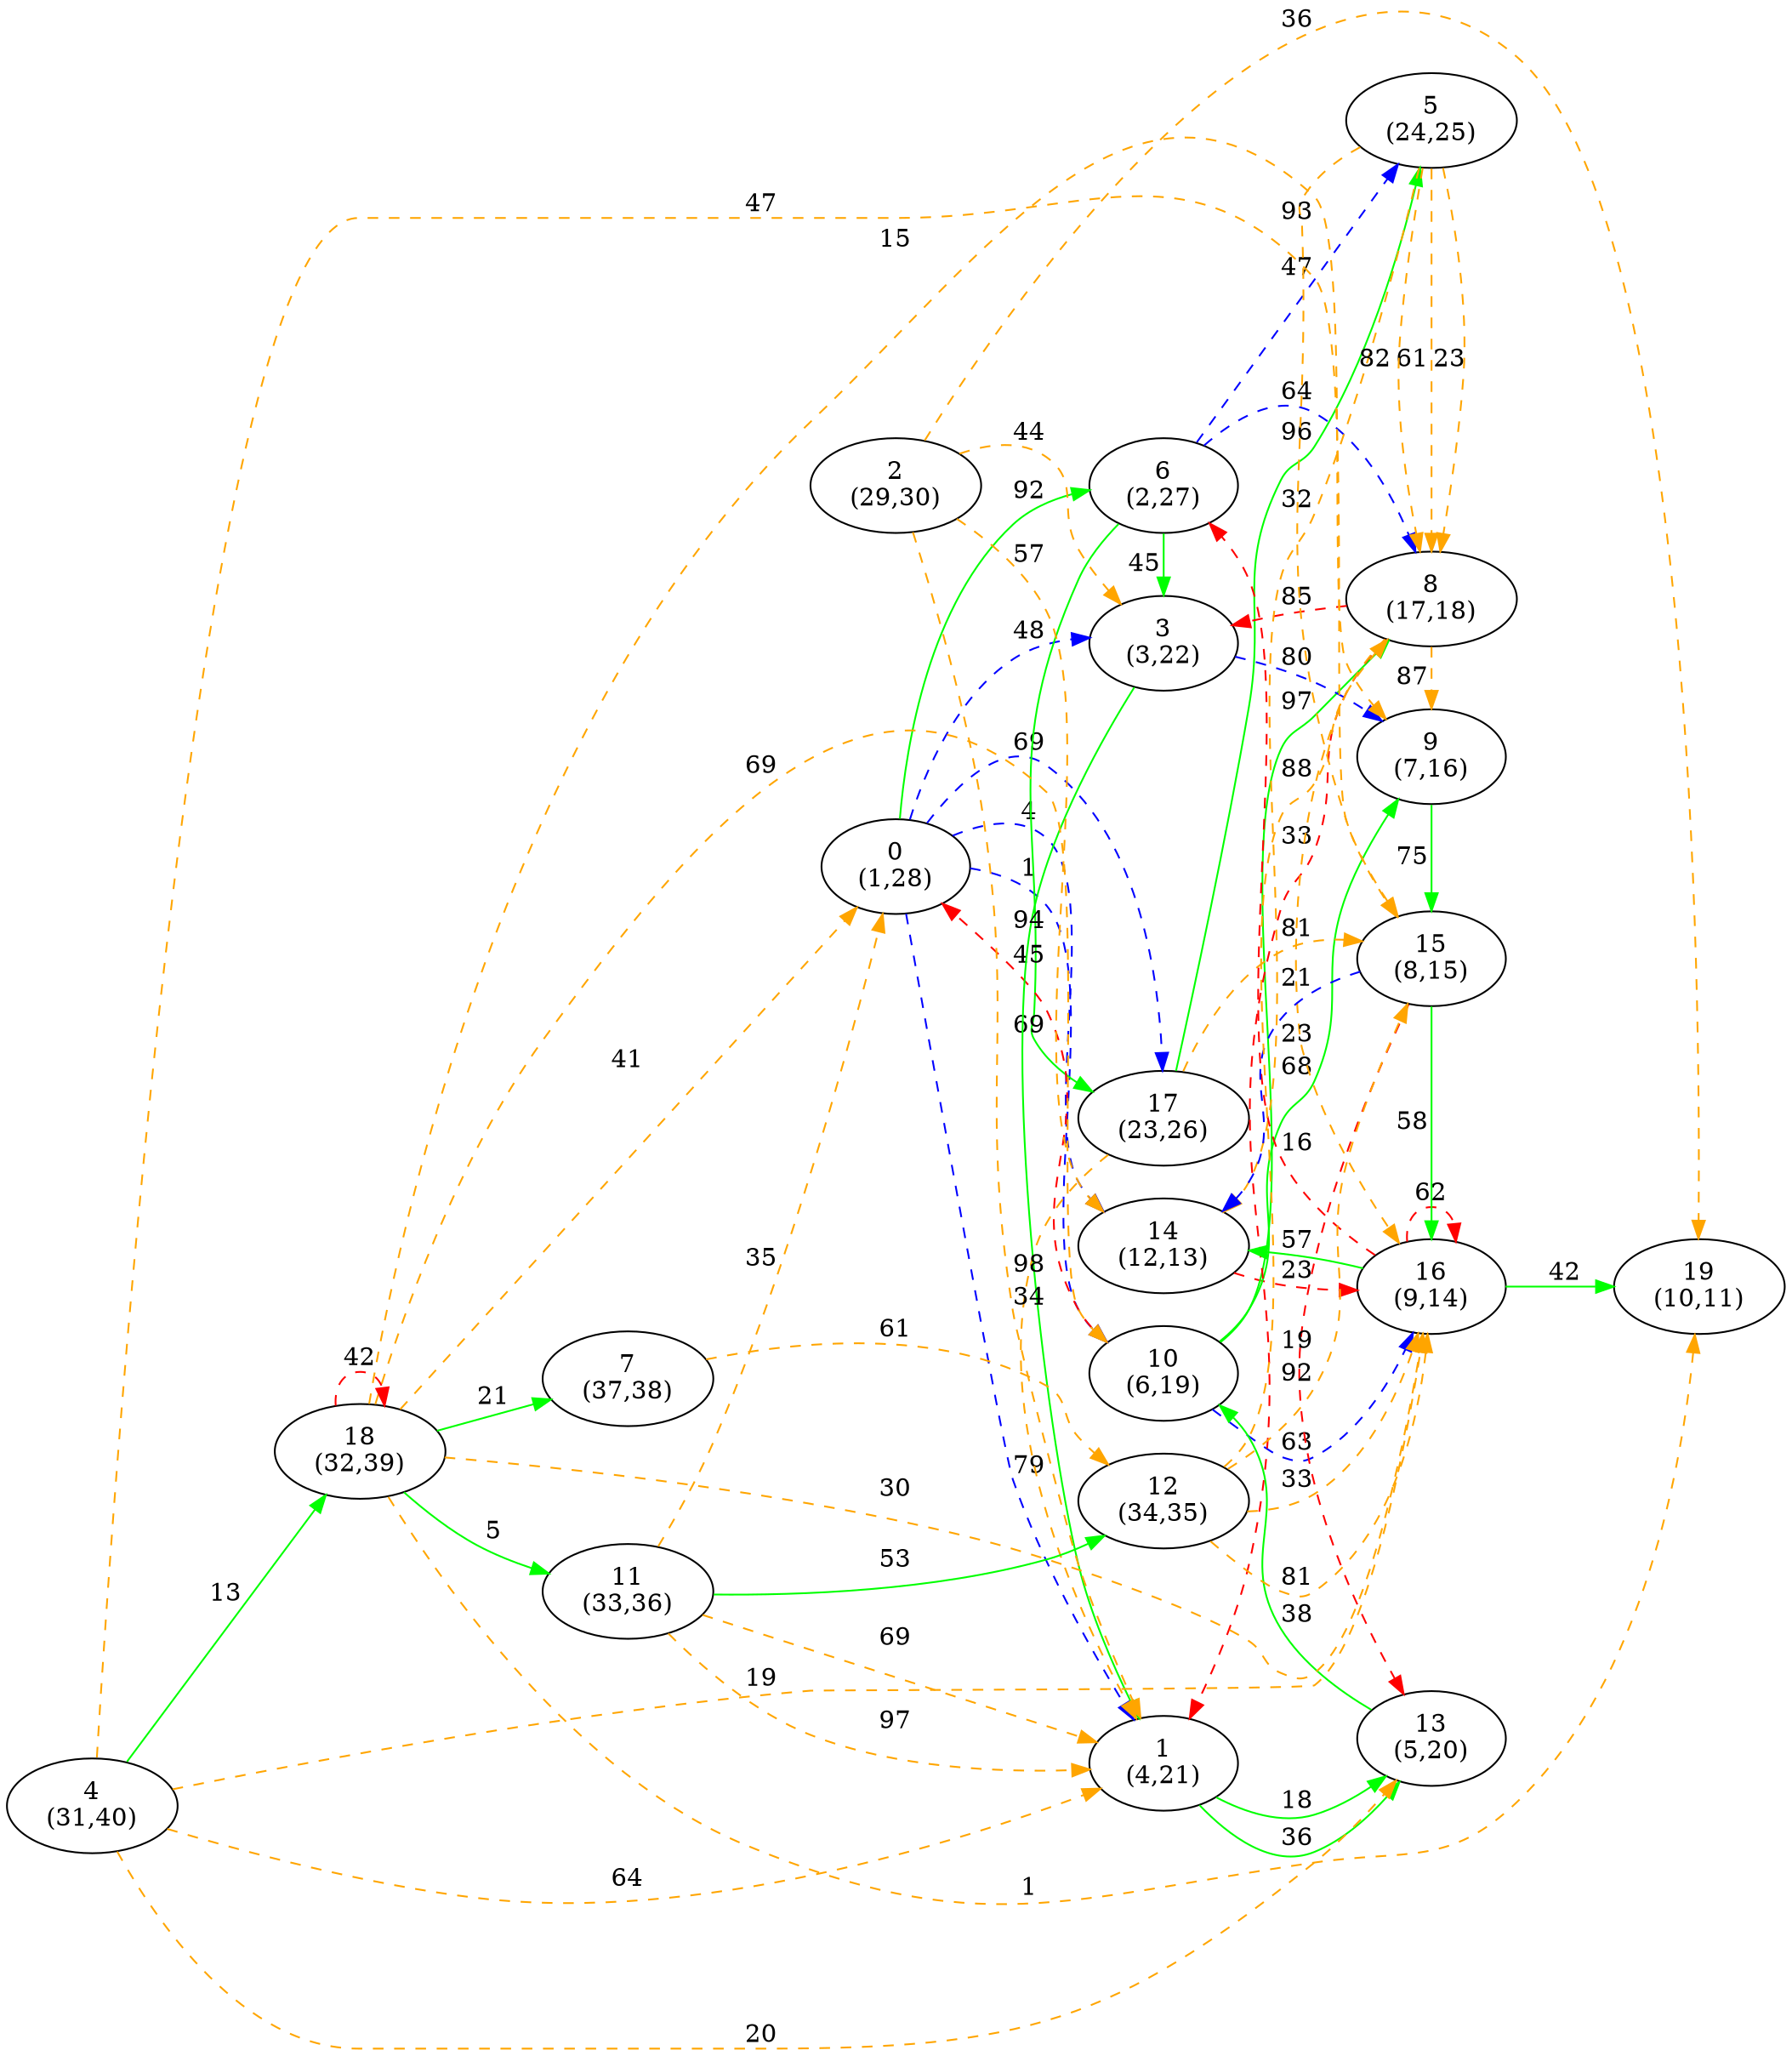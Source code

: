 digraph G {
ranksep = "equally";
rankdir = LR;
{rank = same; "0
(1,28)"; };
{rank = same; "6
(2,27)"; "14
(12,13)"; "1
(4,21)"; "10
(6,19)"; "3
(3,22)"; "17
(23,26)"; };
{rank = same; "8
(17,18)"; "5
(24,25)"; "16
(9,14)"; "13
(5,20)"; "9
(7,16)"; "15
(8,15)"; };
{rank = same; "19
(10,11)"; };
{rank = same; "2
(29,30)"; };
{rank = same; };
{rank = same; "4
(31,40)"; };
{rank = same; "18
(32,39)"; };
{rank = same; "11
(33,36)"; "7
(37,38)"; };
{rank = same; "12
(34,35)"; };
{rank = same; };
"0
(1,28)"->"6
(2,27)"[label="92" color = "green"];
"0
(1,28)"->"14
(12,13)"[label="4" color = "blue" style = "dashed"];
"0
(1,28)"->"1
(4,21)"[label="79" color = "blue" style = "dashed"];
"0
(1,28)"->"10
(6,19)"[label="1" color = "blue" style = "dashed"];
"0
(1,28)"->"3
(3,22)"[label="48" color = "blue" style = "dashed"];
"0
(1,28)"->"17
(23,26)"[label="69" color = "blue" style = "dashed"];
"6
(2,27)"->"3
(3,22)"[label="45" color = "green"];
"6
(2,27)"->"8
(17,18)"[label="64" color = "blue" style = "dashed"];
"6
(2,27)"->"17
(23,26)"[label="69" color = "green"];
"6
(2,27)"->"5
(24,25)"[label="47" color = "blue" style = "dashed"];
"14
(12,13)"->"16
(9,14)"[label="23" color = "red" style = "dashed"];
"1
(4,21)"->"13
(5,20)"[label="18" color = "green"];
"1
(4,21)"->"13
(5,20)"[label="36" color = "green"];
"10
(6,19)"->"9
(7,16)"[label="68" color = "green"];
"10
(6,19)"->"16
(9,14)"[label="63" color = "blue" style = "dashed"];
"10
(6,19)"->"0
(1,28)"[label="45" color = "red" style = "dashed"];
"10
(6,19)"->"8
(17,18)"[label="97" color = "green"];
"3
(3,22)"->"1
(4,21)"[label="94" color = "green"];
"3
(3,22)"->"9
(7,16)"[label="80" color = "blue" style = "dashed"];
"17
(23,26)"->"5
(24,25)"[label="96" color = "green"];
"17
(23,26)"->"15
(8,15)"[label="81" color = "orange" style = "dashed"];
"17
(23,26)"->"1
(4,21)"[label="98" color = "orange" style = "dashed"];
"8
(17,18)"->"3
(3,22)"[label="85" color = "red" style = "dashed"];
"8
(17,18)"->"16
(9,14)"[label="23" color = "orange" style = "dashed"];
"8
(17,18)"->"1
(4,21)"[label="33" color = "red" style = "dashed"];
"8
(17,18)"->"9
(7,16)"[label="87" color = "orange" style = "dashed"];
"5
(24,25)"->"14
(12,13)"[label="32" color = "orange" style = "dashed"];
"5
(24,25)"->"15
(8,15)"[label="93" color = "orange" style = "dashed"];
"5
(24,25)"->"8
(17,18)"[label="61" color = "orange" style = "dashed"];
"5
(24,25)"->"8
(17,18)"[label="23" color = "orange" style = "dashed"];
"5
(24,25)"->"8
(17,18)"[label="82" color = "orange" style = "dashed"];
"16
(9,14)"->"19
(10,11)"[label="42" color = "green"];
"16
(9,14)"->"14
(12,13)"[label="57" color = "green"];
"16
(9,14)"->"6
(2,27)"[label="16" color = "red" style = "dashed"];
"16
(9,14)"->"16
(9,14)"[label="62" color = "red" style = "dashed"];
"13
(5,20)"->"10
(6,19)"[label="38" color = "green"];
"9
(7,16)"->"15
(8,15)"[label="75" color = "green"];
"15
(8,15)"->"16
(9,14)"[label="58" color = "green"];
"15
(8,15)"->"13
(5,20)"[label="19" color = "red" style = "dashed"];
"15
(8,15)"->"14
(12,13)"[label="21" color = "blue" style = "dashed"];
"19
(10,11)"
"2
(29,30)"->"3
(3,22)"[label="44" color = "orange" style = "dashed"];
"2
(29,30)"->"14
(12,13)"[label="57" color = "orange" style = "dashed"];
"2
(29,30)"->"1
(4,21)"[label="34" color = "orange" style = "dashed"];
"2
(29,30)"->"19
(10,11)"[label="36" color = "orange" style = "dashed"];
"4
(31,40)"->"16
(9,14)"[label="19" color = "orange" style = "dashed"];
"4
(31,40)"->"18
(32,39)"[label="13" color = "green"];
"4
(31,40)"->"13
(5,20)"[label="20" color = "orange" style = "dashed"];
"4
(31,40)"->"15
(8,15)"[label="47" color = "orange" style = "dashed"];
"4
(31,40)"->"1
(4,21)"[label="64" color = "orange" style = "dashed"];
"18
(32,39)"->"9
(7,16)"[label="15" color = "orange" style = "dashed"];
"18
(32,39)"->"18
(32,39)"[label="42" color = "red" style = "dashed"];
"18
(32,39)"->"11
(33,36)"[label="5" color = "green"];
"18
(32,39)"->"7
(37,38)"[label="21" color = "green"];
"18
(32,39)"->"16
(9,14)"[label="30" color = "orange" style = "dashed"];
"18
(32,39)"->"10
(6,19)"[label="69" color = "orange" style = "dashed"];
"18
(32,39)"->"0
(1,28)"[label="41" color = "orange" style = "dashed"];
"18
(32,39)"->"19
(10,11)"[label="1" color = "orange" style = "dashed"];
"11
(33,36)"->"0
(1,28)"[label="35" color = "orange" style = "dashed"];
"11
(33,36)"->"1
(4,21)"[label="69" color = "orange" style = "dashed"];
"11
(33,36)"->"1
(4,21)"[label="97" color = "orange" style = "dashed"];
"11
(33,36)"->"12
(34,35)"[label="53" color = "green"];
"7
(37,38)"->"12
(34,35)"[label="61" color = "orange" style = "dashed"];
"12
(34,35)"->"8
(17,18)"[label="88" color = "orange" style = "dashed"];
"12
(34,35)"->"16
(9,14)"[label="81" color = "orange" style = "dashed"];
"12
(34,35)"->"16
(9,14)"[label="33" color = "orange" style = "dashed"];
"12
(34,35)"->"15
(8,15)"[label="92" color = "orange" style = "dashed"];
}
